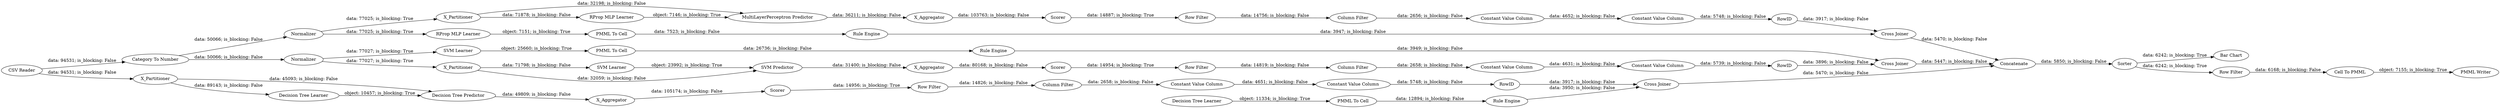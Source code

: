 digraph {
	"-3351454903530259346_7" [label=X_Aggregator]
	"-6372337407602554578_32" [label="Decision Tree Predictor"]
	"2193941406048091002_294" [label="Column Filter"]
	"-6233247881915082458_34" [label="PMML To Cell"]
	"7896801393918654845_59" [label="Bar Chart"]
	"7896801393918654845_61" [label="PMML Writer"]
	"-5660174239963376109_9" [label="Row Filter"]
	"-3351454903530259346_32" [label="MultiLayerPerceptron Predictor"]
	"-6233247881915082458_35" [label="Rule Engine"]
	"7896801393918654845_54" [label="Cell To PMML"]
	"-5660174239963376109_292" [label="Constant Value Column"]
	"7896801393918654845_60" [label=Concatenate]
	"2193941406048091002_292" [label="Constant Value Column"]
	"-5660174239963376109_293" [label=RowID]
	"-3925691279025413746_22" [label="PMML To Cell"]
	"4596953603870360265_292" [label="Constant Value Column"]
	"-3351454903530259346_2" [label=X_Partitioner]
	"4596953603870360265_290" [label="Constant Value Column"]
	"-3351454903530259346_39" [label=Normalizer]
	"-6372337407602554578_7" [label=X_Aggregator]
	"-5660174239963376109_290" [label="Constant Value Column"]
	"-9116993807323870915_31" [label="SVM Learner"]
	"-9116993807323870915_41" [label=Scorer]
	"2193941406048091002_290" [label="Constant Value Column"]
	"4825201862466012065_33" [label="Decision Tree Learner"]
	"-3351454903530259346_38" [label="Cross Joiner"]
	"-6233247881915082458_33" [label="SVM Learner"]
	"2193941406048091002_293" [label=RowID]
	"-5660174239963376109_294" [label="Column Filter"]
	"-6372337407602554578_38" [label="Cross Joiner"]
	"-9116993807323870915_2" [label=X_Partitioner]
	"4825201862466012065_34" [label="Rule Engine"]
	"4825201862466012065_28" [label="PMML To Cell"]
	"7896801393918654845_53" [label="Row Filter"]
	"7896801393918654845_58" [label="Category To Number"]
	"4596953603870360265_9" [label="Row Filter"]
	"2193941406048091002_9" [label="Row Filter"]
	"-3351454903530259346_40" [label=Scorer]
	"-9116993807323870915_40" [label=Normalizer]
	"4596953603870360265_294" [label="Column Filter"]
	"-9116993807323870915_7" [label=X_Aggregator]
	"-9116993807323870915_32" [label="SVM Predictor"]
	"7896801393918654845_52" [label=Sorter]
	"7896801393918654845_62" [label="CSV Reader"]
	"-9116993807323870915_39" [label="Cross Joiner"]
	"-3351454903530259346_31" [label="RProp MLP Learner"]
	"-6372337407602554578_39" [label=Scorer]
	"-6372337407602554578_2" [label=X_Partitioner]
	"-6372337407602554578_31" [label="Decision Tree Learner"]
	"-3925691279025413746_34" [label="Rule Engine"]
	"-3925691279025413746_35" [label="RProp MLP Learner"]
	"4596953603870360265_293" [label=RowID]
	"-9116993807323870915_40" -> "-6233247881915082458_33" [label="data: 77027; is_blocking: True"]
	"4825201862466012065_34" -> "-6372337407602554578_38" [label="data: 3950; is_blocking: False"]
	"-9116993807323870915_41" -> "2193941406048091002_9" [label="data: 14954; is_blocking: True"]
	"-3351454903530259346_32" -> "-3351454903530259346_7" [label="data: 36211; is_blocking: False"]
	"7896801393918654845_54" -> "7896801393918654845_61" [label="object: 7155; is_blocking: True"]
	"-6372337407602554578_2" -> "-6372337407602554578_32" [label="data: 45093; is_blocking: False"]
	"-6372337407602554578_31" -> "-6372337407602554578_32" [label="object: 10457; is_blocking: True"]
	"-3351454903530259346_40" -> "4596953603870360265_9" [label="data: 14887; is_blocking: True"]
	"-3925691279025413746_34" -> "-3351454903530259346_38" [label="data: 3947; is_blocking: False"]
	"2193941406048091002_290" -> "2193941406048091002_292" [label="data: 4631; is_blocking: False"]
	"-9116993807323870915_32" -> "-9116993807323870915_7" [label="data: 31400; is_blocking: False"]
	"4596953603870360265_290" -> "4596953603870360265_292" [label="data: 4652; is_blocking: False"]
	"4825201862466012065_28" -> "4825201862466012065_34" [label="data: 12894; is_blocking: False"]
	"-6233247881915082458_35" -> "-9116993807323870915_39" [label="data: 3949; is_blocking: False"]
	"-3925691279025413746_35" -> "-3925691279025413746_22" [label="object: 7151; is_blocking: True"]
	"-3351454903530259346_2" -> "-3351454903530259346_31" [label="data: 71878; is_blocking: False"]
	"-6372337407602554578_7" -> "-6372337407602554578_39" [label="data: 105174; is_blocking: False"]
	"-6372337407602554578_2" -> "-6372337407602554578_31" [label="data: 89143; is_blocking: False"]
	"-3351454903530259346_31" -> "-3351454903530259346_32" [label="object: 7146; is_blocking: True"]
	"4596953603870360265_9" -> "4596953603870360265_294" [label="data: 14756; is_blocking: False"]
	"-5660174239963376109_293" -> "-6372337407602554578_38" [label="data: 3917; is_blocking: False"]
	"-3351454903530259346_2" -> "-3351454903530259346_32" [label="data: 32198; is_blocking: False"]
	"2193941406048091002_293" -> "-9116993807323870915_39" [label="data: 3896; is_blocking: False"]
	"-3351454903530259346_7" -> "-3351454903530259346_40" [label="data: 103763; is_blocking: False"]
	"-9116993807323870915_39" -> "7896801393918654845_60" [label="data: 5447; is_blocking: False"]
	"7896801393918654845_52" -> "7896801393918654845_59" [label="data: 6242; is_blocking: True"]
	"2193941406048091002_9" -> "2193941406048091002_294" [label="data: 14819; is_blocking: False"]
	"7896801393918654845_58" -> "-9116993807323870915_40" [label="data: 50066; is_blocking: False"]
	"4596953603870360265_293" -> "-3351454903530259346_38" [label="data: 3917; is_blocking: False"]
	"-9116993807323870915_7" -> "-9116993807323870915_41" [label="data: 80168; is_blocking: False"]
	"-6372337407602554578_39" -> "-5660174239963376109_9" [label="data: 14956; is_blocking: True"]
	"7896801393918654845_52" -> "7896801393918654845_53" [label="data: 6242; is_blocking: True"]
	"-5660174239963376109_290" -> "-5660174239963376109_292" [label="data: 4651; is_blocking: False"]
	"4825201862466012065_33" -> "4825201862466012065_28" [label="object: 11334; is_blocking: True"]
	"2193941406048091002_292" -> "2193941406048091002_293" [label="data: 5739; is_blocking: False"]
	"-3351454903530259346_38" -> "7896801393918654845_60" [label="data: 5470; is_blocking: False"]
	"-3351454903530259346_39" -> "-3925691279025413746_35" [label="data: 77025; is_blocking: True"]
	"-5660174239963376109_292" -> "-5660174239963376109_293" [label="data: 5748; is_blocking: False"]
	"7896801393918654845_60" -> "7896801393918654845_52" [label="data: 5850; is_blocking: False"]
	"2193941406048091002_294" -> "2193941406048091002_290" [label="data: 2658; is_blocking: False"]
	"7896801393918654845_53" -> "7896801393918654845_54" [label="data: 6168; is_blocking: False"]
	"-9116993807323870915_2" -> "-9116993807323870915_31" [label="data: 71798; is_blocking: False"]
	"7896801393918654845_62" -> "-6372337407602554578_2" [label="data: 94531; is_blocking: False"]
	"-6233247881915082458_33" -> "-6233247881915082458_34" [label="object: 25660; is_blocking: True"]
	"-6372337407602554578_32" -> "-6372337407602554578_7" [label="data: 49809; is_blocking: False"]
	"-5660174239963376109_294" -> "-5660174239963376109_290" [label="data: 2658; is_blocking: False"]
	"4596953603870360265_294" -> "4596953603870360265_290" [label="data: 2656; is_blocking: False"]
	"-6233247881915082458_34" -> "-6233247881915082458_35" [label="data: 26736; is_blocking: False"]
	"-9116993807323870915_40" -> "-9116993807323870915_2" [label="data: 77027; is_blocking: True"]
	"-5660174239963376109_9" -> "-5660174239963376109_294" [label="data: 14826; is_blocking: False"]
	"-3351454903530259346_39" -> "-3351454903530259346_2" [label="data: 77025; is_blocking: True"]
	"4596953603870360265_292" -> "4596953603870360265_293" [label="data: 5748; is_blocking: False"]
	"-9116993807323870915_31" -> "-9116993807323870915_32" [label="object: 23992; is_blocking: True"]
	"-6372337407602554578_38" -> "7896801393918654845_60" [label="data: 5470; is_blocking: False"]
	"7896801393918654845_58" -> "-3351454903530259346_39" [label="data: 50066; is_blocking: False"]
	"7896801393918654845_62" -> "7896801393918654845_58" [label="data: 94531; is_blocking: False"]
	"-9116993807323870915_2" -> "-9116993807323870915_32" [label="data: 32059; is_blocking: False"]
	"-3925691279025413746_22" -> "-3925691279025413746_34" [label="data: 7523; is_blocking: False"]
	rankdir=LR
}
